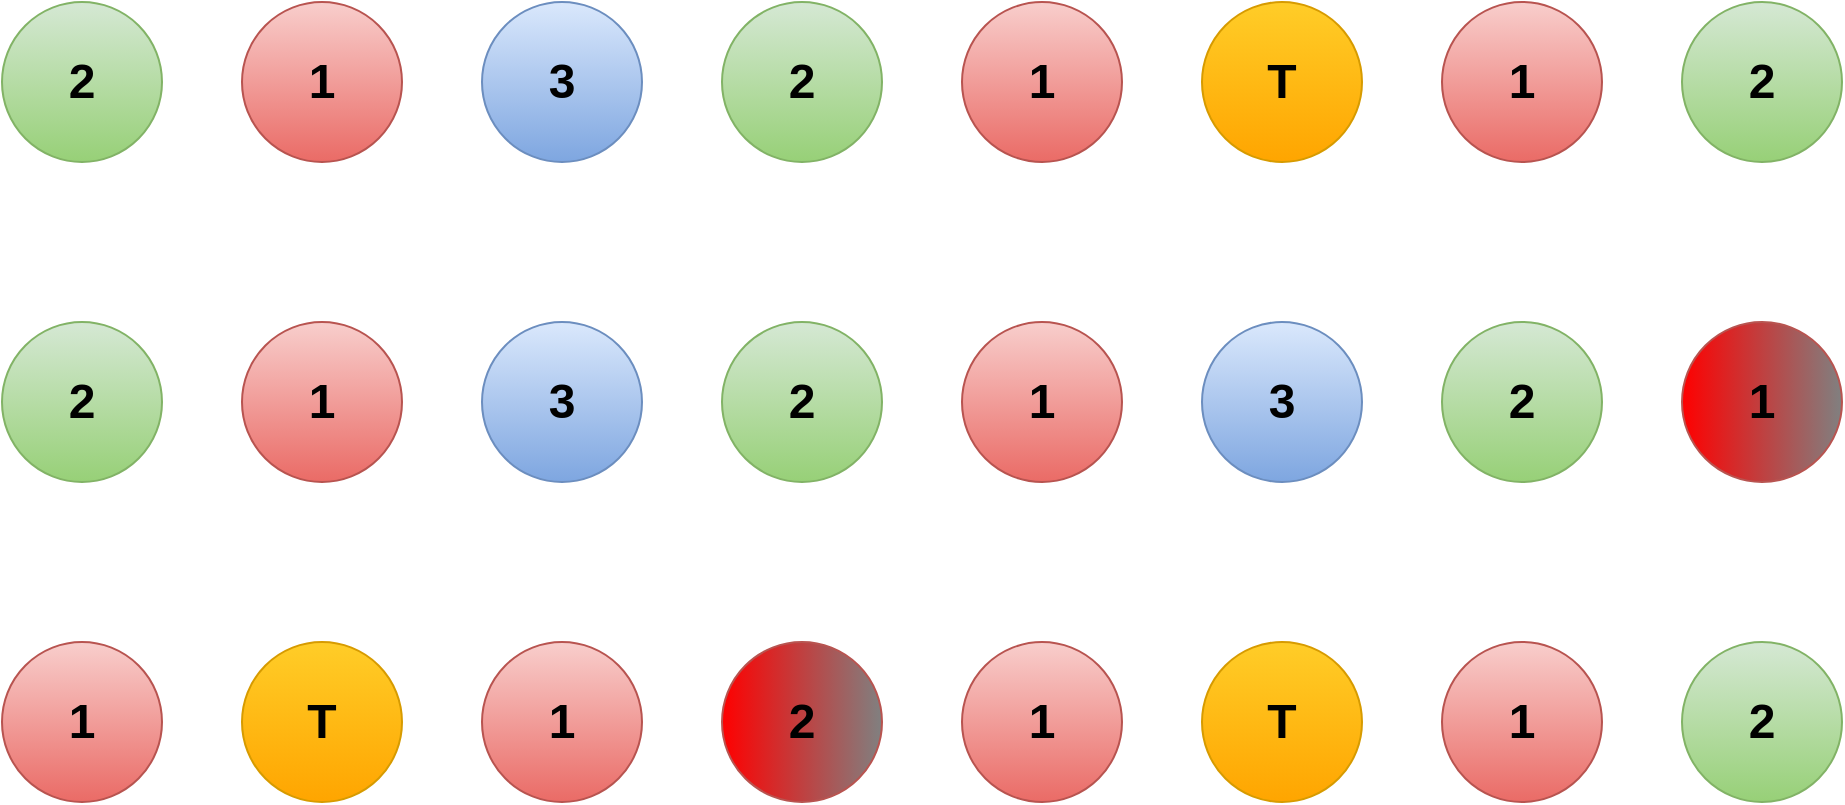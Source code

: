 <mxfile version="13.7.1" type="github">
  <diagram id="n6MDyEE1Af3SU6Wrzqpd" name="Page-1">
    <mxGraphModel dx="1422" dy="685" grid="1" gridSize="10" guides="1" tooltips="1" connect="1" arrows="1" fold="1" page="1" pageScale="1" pageWidth="827" pageHeight="1169" math="0" shadow="0">
      <root>
        <mxCell id="0" />
        <mxCell id="1" parent="0" />
        <mxCell id="eLo3wD_fXhStlZiCic87-1" value="2" style="ellipse;whiteSpace=wrap;html=1;aspect=fixed;fontSize=24;fontStyle=1;gradientColor=#97d077;fillColor=#d5e8d4;strokeColor=#82b366;" vertex="1" parent="1">
          <mxGeometry x="80" y="280" width="80" height="80" as="geometry" />
        </mxCell>
        <mxCell id="eLo3wD_fXhStlZiCic87-2" value="1" style="ellipse;whiteSpace=wrap;html=1;aspect=fixed;fontSize=24;fontStyle=1;gradientColor=#ea6b66;fillColor=#f8cecc;strokeColor=#b85450;" vertex="1" parent="1">
          <mxGeometry x="200" y="280" width="80" height="80" as="geometry" />
        </mxCell>
        <mxCell id="eLo3wD_fXhStlZiCic87-3" value="3" style="ellipse;whiteSpace=wrap;html=1;aspect=fixed;fontSize=24;fontStyle=1;gradientColor=#7ea6e0;fillColor=#dae8fc;strokeColor=#6c8ebf;" vertex="1" parent="1">
          <mxGeometry x="320" y="280" width="80" height="80" as="geometry" />
        </mxCell>
        <mxCell id="eLo3wD_fXhStlZiCic87-4" value="2" style="ellipse;whiteSpace=wrap;html=1;aspect=fixed;fontSize=24;fontStyle=1;gradientColor=#97d077;fillColor=#d5e8d4;strokeColor=#82b366;" vertex="1" parent="1">
          <mxGeometry x="440" y="280" width="80" height="80" as="geometry" />
        </mxCell>
        <mxCell id="eLo3wD_fXhStlZiCic87-5" value="1" style="ellipse;whiteSpace=wrap;html=1;aspect=fixed;fontSize=24;fontStyle=1;gradientColor=#ea6b66;fillColor=#f8cecc;strokeColor=#b85450;" vertex="1" parent="1">
          <mxGeometry x="560" y="280" width="80" height="80" as="geometry" />
        </mxCell>
        <mxCell id="eLo3wD_fXhStlZiCic87-6" value="T" style="ellipse;whiteSpace=wrap;html=1;aspect=fixed;fontSize=24;fontStyle=1;fillColor=#ffcd28;strokeColor=#d79b00;gradientColor=#ffa500;" vertex="1" parent="1">
          <mxGeometry x="680" y="280" width="80" height="80" as="geometry" />
        </mxCell>
        <mxCell id="eLo3wD_fXhStlZiCic87-7" value="1" style="ellipse;whiteSpace=wrap;html=1;aspect=fixed;fontSize=24;fontStyle=1;gradientColor=#ea6b66;fillColor=#f8cecc;strokeColor=#b85450;" vertex="1" parent="1">
          <mxGeometry x="800" y="280" width="80" height="80" as="geometry" />
        </mxCell>
        <mxCell id="eLo3wD_fXhStlZiCic87-8" value="2" style="ellipse;whiteSpace=wrap;html=1;aspect=fixed;fontSize=24;fontStyle=1;gradientColor=#97d077;fillColor=#d5e8d4;strokeColor=#82b366;" vertex="1" parent="1">
          <mxGeometry x="920" y="280" width="80" height="80" as="geometry" />
        </mxCell>
        <mxCell id="eLo3wD_fXhStlZiCic87-9" value="2" style="ellipse;whiteSpace=wrap;html=1;aspect=fixed;fontSize=24;fontStyle=1;gradientColor=#97d077;fillColor=#d5e8d4;strokeColor=#82b366;" vertex="1" parent="1">
          <mxGeometry x="80" y="440" width="80" height="80" as="geometry" />
        </mxCell>
        <mxCell id="eLo3wD_fXhStlZiCic87-10" value="1" style="ellipse;whiteSpace=wrap;html=1;aspect=fixed;fontSize=24;fontStyle=1;gradientColor=#ea6b66;fillColor=#f8cecc;strokeColor=#b85450;" vertex="1" parent="1">
          <mxGeometry x="200" y="440" width="80" height="80" as="geometry" />
        </mxCell>
        <mxCell id="eLo3wD_fXhStlZiCic87-11" value="3" style="ellipse;whiteSpace=wrap;html=1;aspect=fixed;fontSize=24;fontStyle=1;gradientColor=#7ea6e0;fillColor=#dae8fc;strokeColor=#6c8ebf;" vertex="1" parent="1">
          <mxGeometry x="320" y="440" width="80" height="80" as="geometry" />
        </mxCell>
        <mxCell id="eLo3wD_fXhStlZiCic87-12" value="2" style="ellipse;whiteSpace=wrap;html=1;aspect=fixed;fontSize=24;fontStyle=1;gradientColor=#97d077;fillColor=#d5e8d4;strokeColor=#82b366;" vertex="1" parent="1">
          <mxGeometry x="440" y="440" width="80" height="80" as="geometry" />
        </mxCell>
        <mxCell id="eLo3wD_fXhStlZiCic87-13" value="1" style="ellipse;whiteSpace=wrap;html=1;aspect=fixed;fontSize=24;fontStyle=1;gradientColor=#ea6b66;fillColor=#f8cecc;strokeColor=#b85450;" vertex="1" parent="1">
          <mxGeometry x="560" y="440" width="80" height="80" as="geometry" />
        </mxCell>
        <mxCell id="eLo3wD_fXhStlZiCic87-14" value="3" style="ellipse;whiteSpace=wrap;html=1;aspect=fixed;fontSize=24;fontStyle=1;fillColor=#dae8fc;strokeColor=#6c8ebf;gradientColor=#7ea6e0;" vertex="1" parent="1">
          <mxGeometry x="680" y="440" width="80" height="80" as="geometry" />
        </mxCell>
        <mxCell id="eLo3wD_fXhStlZiCic87-15" value="2" style="ellipse;whiteSpace=wrap;html=1;aspect=fixed;fontSize=24;fontStyle=1;gradientColor=#97d077;fillColor=#d5e8d4;strokeColor=#82b366;" vertex="1" parent="1">
          <mxGeometry x="800" y="440" width="80" height="80" as="geometry" />
        </mxCell>
        <mxCell id="eLo3wD_fXhStlZiCic87-25" value="1" style="ellipse;whiteSpace=wrap;html=1;aspect=fixed;fontSize=24;fontStyle=1;gradientColor=#ea6b66;fillColor=#f8cecc;strokeColor=#b85450;" vertex="1" parent="1">
          <mxGeometry x="80" y="600" width="80" height="80" as="geometry" />
        </mxCell>
        <mxCell id="eLo3wD_fXhStlZiCic87-26" value="T" style="ellipse;whiteSpace=wrap;html=1;aspect=fixed;fontSize=24;fontStyle=1;gradientColor=#ffa500;fillColor=#ffcd28;strokeColor=#d79b00;" vertex="1" parent="1">
          <mxGeometry x="200" y="600" width="80" height="80" as="geometry" />
        </mxCell>
        <mxCell id="eLo3wD_fXhStlZiCic87-27" value="1" style="ellipse;whiteSpace=wrap;html=1;aspect=fixed;fontSize=24;fontStyle=1;gradientColor=#ea6b66;fillColor=#f8cecc;strokeColor=#b85450;" vertex="1" parent="1">
          <mxGeometry x="320" y="600" width="80" height="80" as="geometry" />
        </mxCell>
        <mxCell id="eLo3wD_fXhStlZiCic87-28" value="2" style="ellipse;whiteSpace=wrap;html=1;aspect=fixed;fontSize=24;fontStyle=1;strokeColor=#b85450;fillColor=#FF0000;gradientDirection=east;gradientColor=#808080;" vertex="1" parent="1">
          <mxGeometry x="440" y="600" width="80" height="80" as="geometry" />
        </mxCell>
        <mxCell id="eLo3wD_fXhStlZiCic87-29" value="1" style="ellipse;whiteSpace=wrap;html=1;aspect=fixed;fontSize=24;fontStyle=1;gradientColor=#ea6b66;fillColor=#f8cecc;strokeColor=#b85450;" vertex="1" parent="1">
          <mxGeometry x="560" y="600" width="80" height="80" as="geometry" />
        </mxCell>
        <mxCell id="eLo3wD_fXhStlZiCic87-30" value="T" style="ellipse;whiteSpace=wrap;html=1;aspect=fixed;fontSize=24;fontStyle=1;fillColor=#ffcd28;strokeColor=#d79b00;gradientColor=#ffa500;" vertex="1" parent="1">
          <mxGeometry x="680" y="600" width="80" height="80" as="geometry" />
        </mxCell>
        <mxCell id="eLo3wD_fXhStlZiCic87-31" value="1" style="ellipse;whiteSpace=wrap;html=1;aspect=fixed;fontSize=24;fontStyle=1;gradientColor=#ea6b66;fillColor=#f8cecc;strokeColor=#b85450;" vertex="1" parent="1">
          <mxGeometry x="800" y="600" width="80" height="80" as="geometry" />
        </mxCell>
        <mxCell id="eLo3wD_fXhStlZiCic87-32" value="2" style="ellipse;whiteSpace=wrap;html=1;aspect=fixed;fontSize=24;fontStyle=1;gradientColor=#97d077;fillColor=#d5e8d4;strokeColor=#82b366;" vertex="1" parent="1">
          <mxGeometry x="920" y="600" width="80" height="80" as="geometry" />
        </mxCell>
        <mxCell id="eLo3wD_fXhStlZiCic87-33" value="1" style="ellipse;whiteSpace=wrap;html=1;aspect=fixed;fontSize=24;fontStyle=1;strokeColor=#b85450;fillColor=#FF0000;gradientDirection=east;gradientColor=#808080;" vertex="1" parent="1">
          <mxGeometry x="920" y="440" width="80" height="80" as="geometry" />
        </mxCell>
      </root>
    </mxGraphModel>
  </diagram>
</mxfile>
